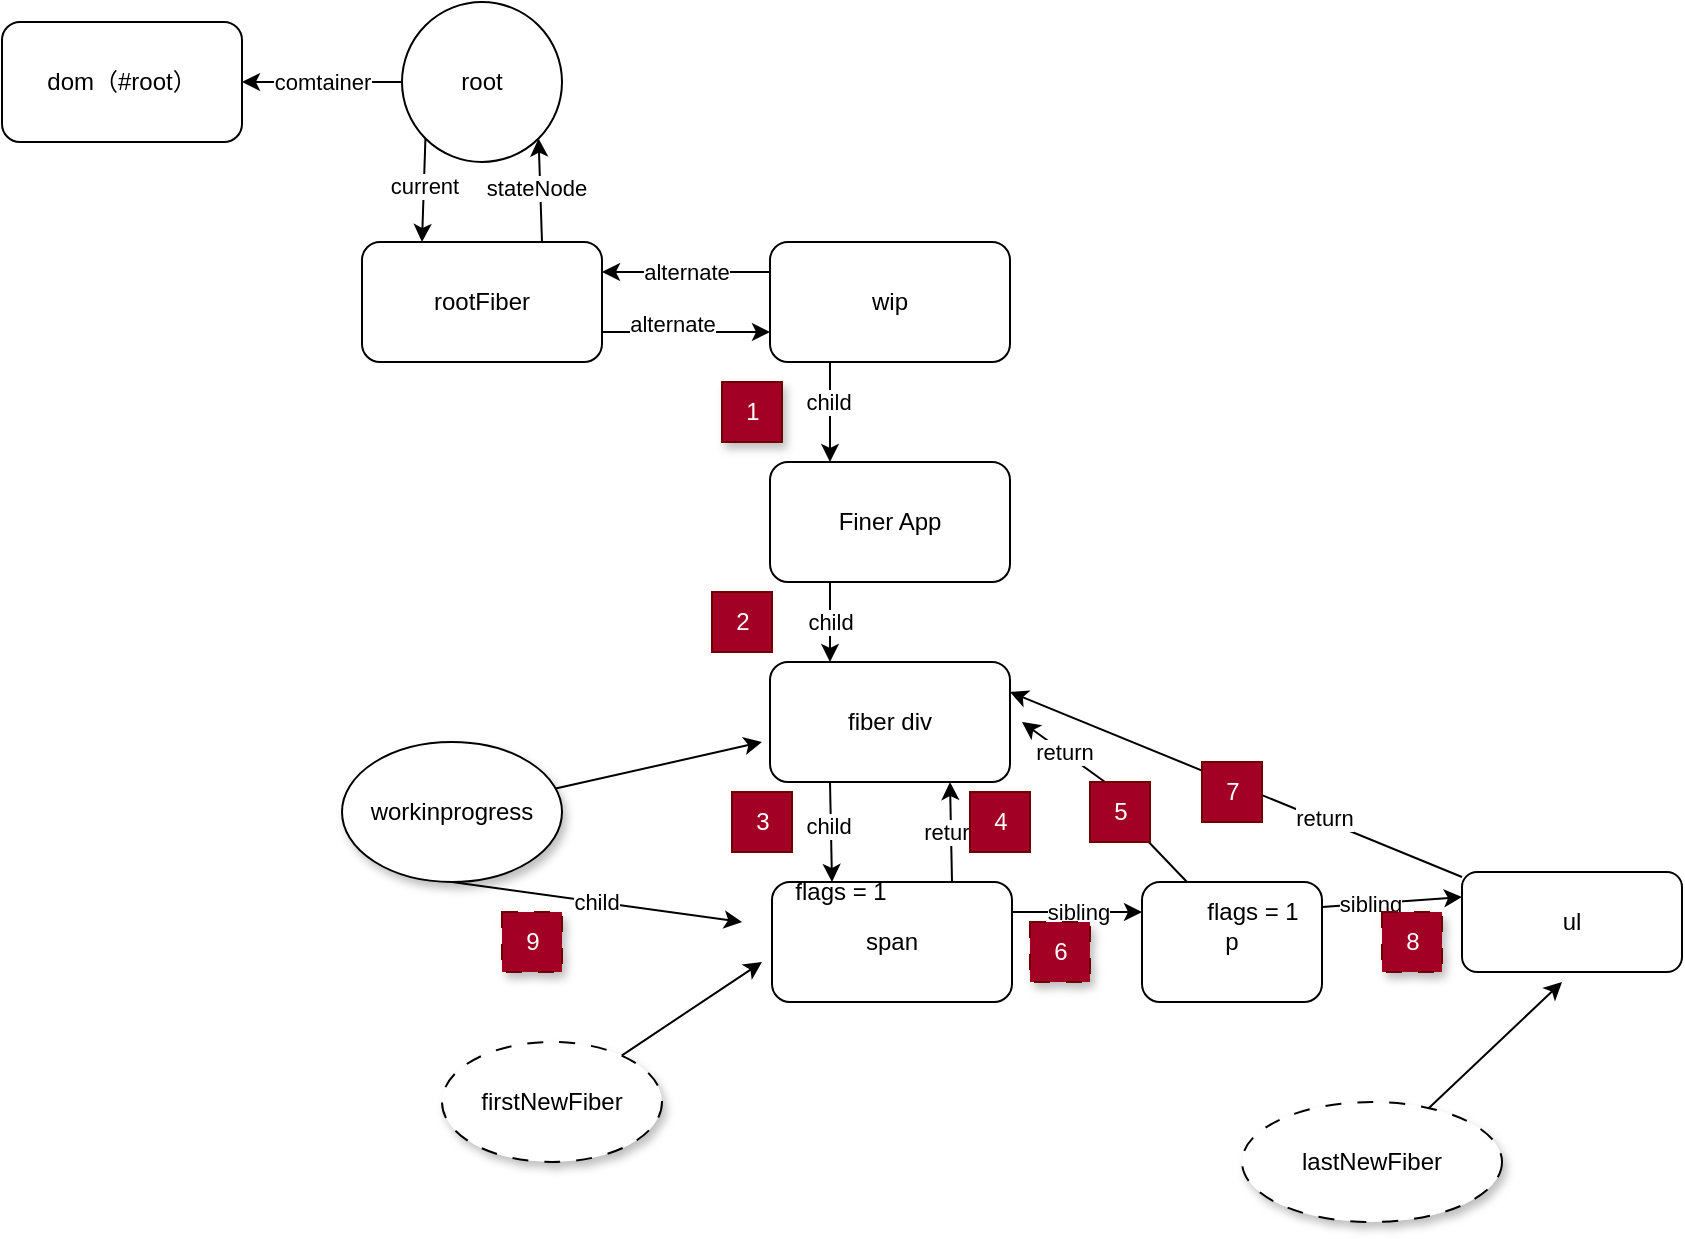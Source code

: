 <mxfile>
    <diagram id="RCgZzsx_JEoJUs1FAztN" name="第 1 页">
        <mxGraphModel dx="754" dy="628" grid="1" gridSize="10" guides="1" tooltips="1" connect="1" arrows="1" fold="1" page="1" pageScale="1" pageWidth="827" pageHeight="1169" math="0" shadow="0">
            <root>
                <mxCell id="0"/>
                <mxCell id="1" parent="0"/>
                <mxCell id="10" style="edgeStyle=none;html=1;exitX=0;exitY=1;exitDx=0;exitDy=0;entryX=0.25;entryY=0;entryDx=0;entryDy=0;" edge="1" parent="1" source="2" target="4">
                    <mxGeometry relative="1" as="geometry"/>
                </mxCell>
                <mxCell id="12" value="current" style="edgeLabel;html=1;align=center;verticalAlign=middle;resizable=0;points=[];" vertex="1" connectable="0" parent="10">
                    <mxGeometry x="-0.109" relative="1" as="geometry">
                        <mxPoint as="offset"/>
                    </mxGeometry>
                </mxCell>
                <mxCell id="15" value="comtainer" style="edgeStyle=none;html=1;exitX=0;exitY=0.5;exitDx=0;exitDy=0;" edge="1" parent="1" source="2" target="14">
                    <mxGeometry relative="1" as="geometry"/>
                </mxCell>
                <mxCell id="2" value="root" style="ellipse;whiteSpace=wrap;html=1;" vertex="1" parent="1">
                    <mxGeometry x="230" y="50" width="80" height="80" as="geometry"/>
                </mxCell>
                <mxCell id="7" style="edgeStyle=none;html=1;exitX=1;exitY=0.75;exitDx=0;exitDy=0;entryX=0;entryY=0.75;entryDx=0;entryDy=0;" edge="1" parent="1" source="4" target="5">
                    <mxGeometry relative="1" as="geometry"/>
                </mxCell>
                <mxCell id="9" value="alternate" style="edgeLabel;html=1;align=center;verticalAlign=middle;resizable=0;points=[];" vertex="1" connectable="0" parent="7">
                    <mxGeometry x="-0.162" y="4" relative="1" as="geometry">
                        <mxPoint as="offset"/>
                    </mxGeometry>
                </mxCell>
                <mxCell id="11" style="edgeStyle=none;html=1;exitX=0.75;exitY=0;exitDx=0;exitDy=0;entryX=1;entryY=1;entryDx=0;entryDy=0;" edge="1" parent="1" source="4" target="2">
                    <mxGeometry relative="1" as="geometry"/>
                </mxCell>
                <mxCell id="13" value="stateNode" style="edgeLabel;html=1;align=center;verticalAlign=middle;resizable=0;points=[];" vertex="1" connectable="0" parent="11">
                    <mxGeometry x="0.034" y="2" relative="1" as="geometry">
                        <mxPoint as="offset"/>
                    </mxGeometry>
                </mxCell>
                <mxCell id="4" value="rootFiber" style="rounded=1;whiteSpace=wrap;html=1;" vertex="1" parent="1">
                    <mxGeometry x="210" y="170" width="120" height="60" as="geometry"/>
                </mxCell>
                <mxCell id="8" value="alternate" style="edgeStyle=none;html=1;exitX=0;exitY=0.25;exitDx=0;exitDy=0;entryX=1;entryY=0.25;entryDx=0;entryDy=0;" edge="1" parent="1" source="5" target="4">
                    <mxGeometry relative="1" as="geometry"/>
                </mxCell>
                <mxCell id="18" style="edgeStyle=none;html=1;exitX=0.25;exitY=1;exitDx=0;exitDy=0;entryX=0.25;entryY=0;entryDx=0;entryDy=0;" edge="1" parent="1" source="5" target="16">
                    <mxGeometry relative="1" as="geometry"/>
                </mxCell>
                <mxCell id="24" value="child" style="edgeLabel;html=1;align=center;verticalAlign=middle;resizable=0;points=[];" vertex="1" connectable="0" parent="18">
                    <mxGeometry x="-0.2" y="-1" relative="1" as="geometry">
                        <mxPoint as="offset"/>
                    </mxGeometry>
                </mxCell>
                <mxCell id="5" value="wip" style="rounded=1;whiteSpace=wrap;html=1;" vertex="1" parent="1">
                    <mxGeometry x="414" y="170" width="120" height="60" as="geometry"/>
                </mxCell>
                <mxCell id="14" value="dom（#root）" style="rounded=1;whiteSpace=wrap;html=1;" vertex="1" parent="1">
                    <mxGeometry x="30" y="60" width="120" height="60" as="geometry"/>
                </mxCell>
                <mxCell id="19" value="child" style="edgeStyle=none;html=1;exitX=0.25;exitY=1;exitDx=0;exitDy=0;entryX=0.25;entryY=0;entryDx=0;entryDy=0;" edge="1" parent="1" source="16" target="17">
                    <mxGeometry relative="1" as="geometry">
                        <mxPoint x="444" y="370" as="targetPoint"/>
                    </mxGeometry>
                </mxCell>
                <mxCell id="16" value="Finer App" style="rounded=1;whiteSpace=wrap;html=1;" vertex="1" parent="1">
                    <mxGeometry x="414" y="280" width="120" height="60" as="geometry"/>
                </mxCell>
                <mxCell id="23" style="edgeStyle=none;html=1;exitX=0.25;exitY=1;exitDx=0;exitDy=0;entryX=0.25;entryY=0;entryDx=0;entryDy=0;" edge="1" parent="1" source="17" target="20">
                    <mxGeometry relative="1" as="geometry"/>
                </mxCell>
                <mxCell id="25" value="child" style="edgeLabel;html=1;align=center;verticalAlign=middle;resizable=0;points=[];" vertex="1" connectable="0" parent="23">
                    <mxGeometry x="-0.15" y="-2" relative="1" as="geometry">
                        <mxPoint as="offset"/>
                    </mxGeometry>
                </mxCell>
                <mxCell id="17" value="fiber div" style="rounded=1;whiteSpace=wrap;html=1;" vertex="1" parent="1">
                    <mxGeometry x="414" y="380" width="120" height="60" as="geometry"/>
                </mxCell>
                <mxCell id="26" value="return" style="edgeStyle=none;html=1;exitX=0.75;exitY=0;exitDx=0;exitDy=0;entryX=0.75;entryY=1;entryDx=0;entryDy=0;" edge="1" parent="1" source="20" target="17">
                    <mxGeometry relative="1" as="geometry">
                        <mxPoint x="504" y="450" as="targetPoint"/>
                    </mxGeometry>
                </mxCell>
                <mxCell id="36" value="sibling" style="edgeStyle=none;html=1;exitX=1;exitY=0.25;exitDx=0;exitDy=0;entryX=0;entryY=0.25;entryDx=0;entryDy=0;" edge="1" parent="1" source="20" target="21">
                    <mxGeometry relative="1" as="geometry"/>
                </mxCell>
                <mxCell id="20" value="span" style="rounded=1;whiteSpace=wrap;html=1;" vertex="1" parent="1">
                    <mxGeometry x="415" y="490" width="120" height="60" as="geometry"/>
                </mxCell>
                <mxCell id="34" value="return" style="edgeStyle=none;html=1;exitX=0.25;exitY=0;exitDx=0;exitDy=0;startArrow=none;" edge="1" parent="1" source="35">
                    <mxGeometry relative="1" as="geometry">
                        <mxPoint x="540" y="410" as="targetPoint"/>
                    </mxGeometry>
                </mxCell>
                <mxCell id="21" value="p" style="rounded=1;whiteSpace=wrap;html=1;" vertex="1" parent="1">
                    <mxGeometry x="600" y="490" width="90" height="60" as="geometry"/>
                </mxCell>
                <mxCell id="43" style="edgeStyle=none;html=1;entryX=1;entryY=0.25;entryDx=0;entryDy=0;" edge="1" parent="1" source="22" target="17">
                    <mxGeometry relative="1" as="geometry"/>
                </mxCell>
                <mxCell id="56" value="return" style="edgeLabel;html=1;align=center;verticalAlign=middle;resizable=0;points=[];" vertex="1" connectable="0" parent="43">
                    <mxGeometry x="-0.381" y="-1" relative="1" as="geometry">
                        <mxPoint as="offset"/>
                    </mxGeometry>
                </mxCell>
                <mxCell id="22" value="ul" style="rounded=1;whiteSpace=wrap;html=1;" vertex="1" parent="1">
                    <mxGeometry x="760" y="485" width="110" height="50" as="geometry"/>
                </mxCell>
                <mxCell id="27" value="1" style="text;html=1;align=center;verticalAlign=middle;resizable=0;points=[];autosize=1;strokeColor=#6F0000;fillColor=#a20025;shadow=1;fontColor=#ffffff;" vertex="1" parent="1">
                    <mxGeometry x="390" y="240" width="30" height="30" as="geometry"/>
                </mxCell>
                <mxCell id="28" value="2" style="text;html=1;align=center;verticalAlign=middle;resizable=0;points=[];autosize=1;strokeColor=#6F0000;fillColor=#a20025;fontColor=#ffffff;" vertex="1" parent="1">
                    <mxGeometry x="385" y="345" width="30" height="30" as="geometry"/>
                </mxCell>
                <mxCell id="29" value="3" style="text;html=1;align=center;verticalAlign=middle;resizable=0;points=[];autosize=1;strokeColor=#6F0000;fillColor=#a20025;fontColor=#ffffff;" vertex="1" parent="1">
                    <mxGeometry x="395" y="445" width="30" height="30" as="geometry"/>
                </mxCell>
                <mxCell id="30" value="4" style="text;html=1;align=center;verticalAlign=middle;resizable=0;points=[];autosize=1;strokeColor=#6F0000;fillColor=#a20025;fontColor=#ffffff;" vertex="1" parent="1">
                    <mxGeometry x="514" y="445" width="30" height="30" as="geometry"/>
                </mxCell>
                <mxCell id="32" style="edgeStyle=none;html=1;" edge="1" parent="1" source="31">
                    <mxGeometry relative="1" as="geometry">
                        <mxPoint x="410" y="420" as="targetPoint"/>
                    </mxGeometry>
                </mxCell>
                <mxCell id="58" value="child" style="edgeStyle=none;html=1;exitX=0.5;exitY=1;exitDx=0;exitDy=0;" edge="1" parent="1" source="31">
                    <mxGeometry relative="1" as="geometry">
                        <mxPoint x="400" y="510" as="targetPoint"/>
                    </mxGeometry>
                </mxCell>
                <mxCell id="31" value="workinprogress" style="ellipse;whiteSpace=wrap;html=1;shadow=1;" vertex="1" parent="1">
                    <mxGeometry x="200" y="420" width="110" height="70" as="geometry"/>
                </mxCell>
                <mxCell id="33" value="flags = 1" style="text;html=1;align=center;verticalAlign=middle;resizable=0;points=[];autosize=1;strokeColor=none;fillColor=none;" vertex="1" parent="1">
                    <mxGeometry x="414" y="480" width="70" height="30" as="geometry"/>
                </mxCell>
                <mxCell id="38" style="edgeStyle=none;html=1;" edge="1" parent="1" source="37">
                    <mxGeometry relative="1" as="geometry">
                        <mxPoint x="810" y="540" as="targetPoint"/>
                    </mxGeometry>
                </mxCell>
                <mxCell id="37" value="lastNewFiber" style="ellipse;whiteSpace=wrap;html=1;shadow=1;dashed=1;dashPattern=8 8;" vertex="1" parent="1">
                    <mxGeometry x="650" y="600" width="130" height="60" as="geometry"/>
                </mxCell>
                <mxCell id="40" style="edgeStyle=none;html=1;" edge="1" parent="1" source="39">
                    <mxGeometry relative="1" as="geometry">
                        <mxPoint x="410" y="530" as="targetPoint"/>
                    </mxGeometry>
                </mxCell>
                <mxCell id="39" value="firstNewFiber" style="ellipse;whiteSpace=wrap;html=1;shadow=1;dashed=1;dashPattern=8 8;" vertex="1" parent="1">
                    <mxGeometry x="250" y="570" width="110" height="60" as="geometry"/>
                </mxCell>
                <mxCell id="49" style="edgeStyle=none;html=1;entryX=0;entryY=0.25;entryDx=0;entryDy=0;" edge="1" parent="1" source="42" target="22">
                    <mxGeometry relative="1" as="geometry"/>
                </mxCell>
                <mxCell id="50" value="sibling" style="edgeLabel;html=1;align=center;verticalAlign=middle;resizable=0;points=[];" vertex="1" connectable="0" parent="49">
                    <mxGeometry x="-0.417" relative="1" as="geometry">
                        <mxPoint x="3" as="offset"/>
                    </mxGeometry>
                </mxCell>
                <mxCell id="42" value="flags = 1" style="text;html=1;align=center;verticalAlign=middle;resizable=0;points=[];autosize=1;strokeColor=none;fillColor=none;" vertex="1" parent="1">
                    <mxGeometry x="620" y="490" width="70" height="30" as="geometry"/>
                </mxCell>
                <mxCell id="44" value="6" style="text;html=1;align=center;verticalAlign=middle;resizable=0;points=[];autosize=1;strokeColor=#6F0000;fillColor=#a20025;shadow=1;dashed=1;dashPattern=8 8;fontColor=#ffffff;" vertex="1" parent="1">
                    <mxGeometry x="544" y="510" width="30" height="30" as="geometry"/>
                </mxCell>
                <mxCell id="45" value="7" style="text;html=1;align=center;verticalAlign=middle;resizable=0;points=[];autosize=1;strokeColor=#6F0000;fillColor=#a20025;fontColor=#ffffff;" vertex="1" parent="1">
                    <mxGeometry x="630" y="430" width="30" height="30" as="geometry"/>
                </mxCell>
                <mxCell id="47" value="" style="edgeStyle=none;html=1;exitX=0.25;exitY=0;exitDx=0;exitDy=0;endArrow=none;" edge="1" parent="1" source="21" target="35">
                    <mxGeometry relative="1" as="geometry">
                        <mxPoint x="540" y="410" as="targetPoint"/>
                        <mxPoint x="620" y="480" as="sourcePoint"/>
                    </mxGeometry>
                </mxCell>
                <mxCell id="35" value="5" style="text;html=1;align=center;verticalAlign=middle;resizable=0;points=[];autosize=1;strokeColor=#6F0000;fillColor=#a20025;fontColor=#ffffff;" vertex="1" parent="1">
                    <mxGeometry x="574" y="440" width="30" height="30" as="geometry"/>
                </mxCell>
                <mxCell id="51" value="8" style="text;html=1;align=center;verticalAlign=middle;resizable=0;points=[];autosize=1;strokeColor=#6F0000;fillColor=#a20025;shadow=1;dashed=1;dashPattern=8 8;fontColor=#ffffff;" vertex="1" parent="1">
                    <mxGeometry x="720" y="505" width="30" height="30" as="geometry"/>
                </mxCell>
                <mxCell id="60" value="9" style="text;html=1;align=center;verticalAlign=middle;resizable=0;points=[];autosize=1;strokeColor=#6F0000;fillColor=#a20025;shadow=1;dashed=1;dashPattern=8 8;fontColor=#ffffff;" vertex="1" parent="1">
                    <mxGeometry x="280" y="505" width="30" height="30" as="geometry"/>
                </mxCell>
            </root>
        </mxGraphModel>
    </diagram>
</mxfile>